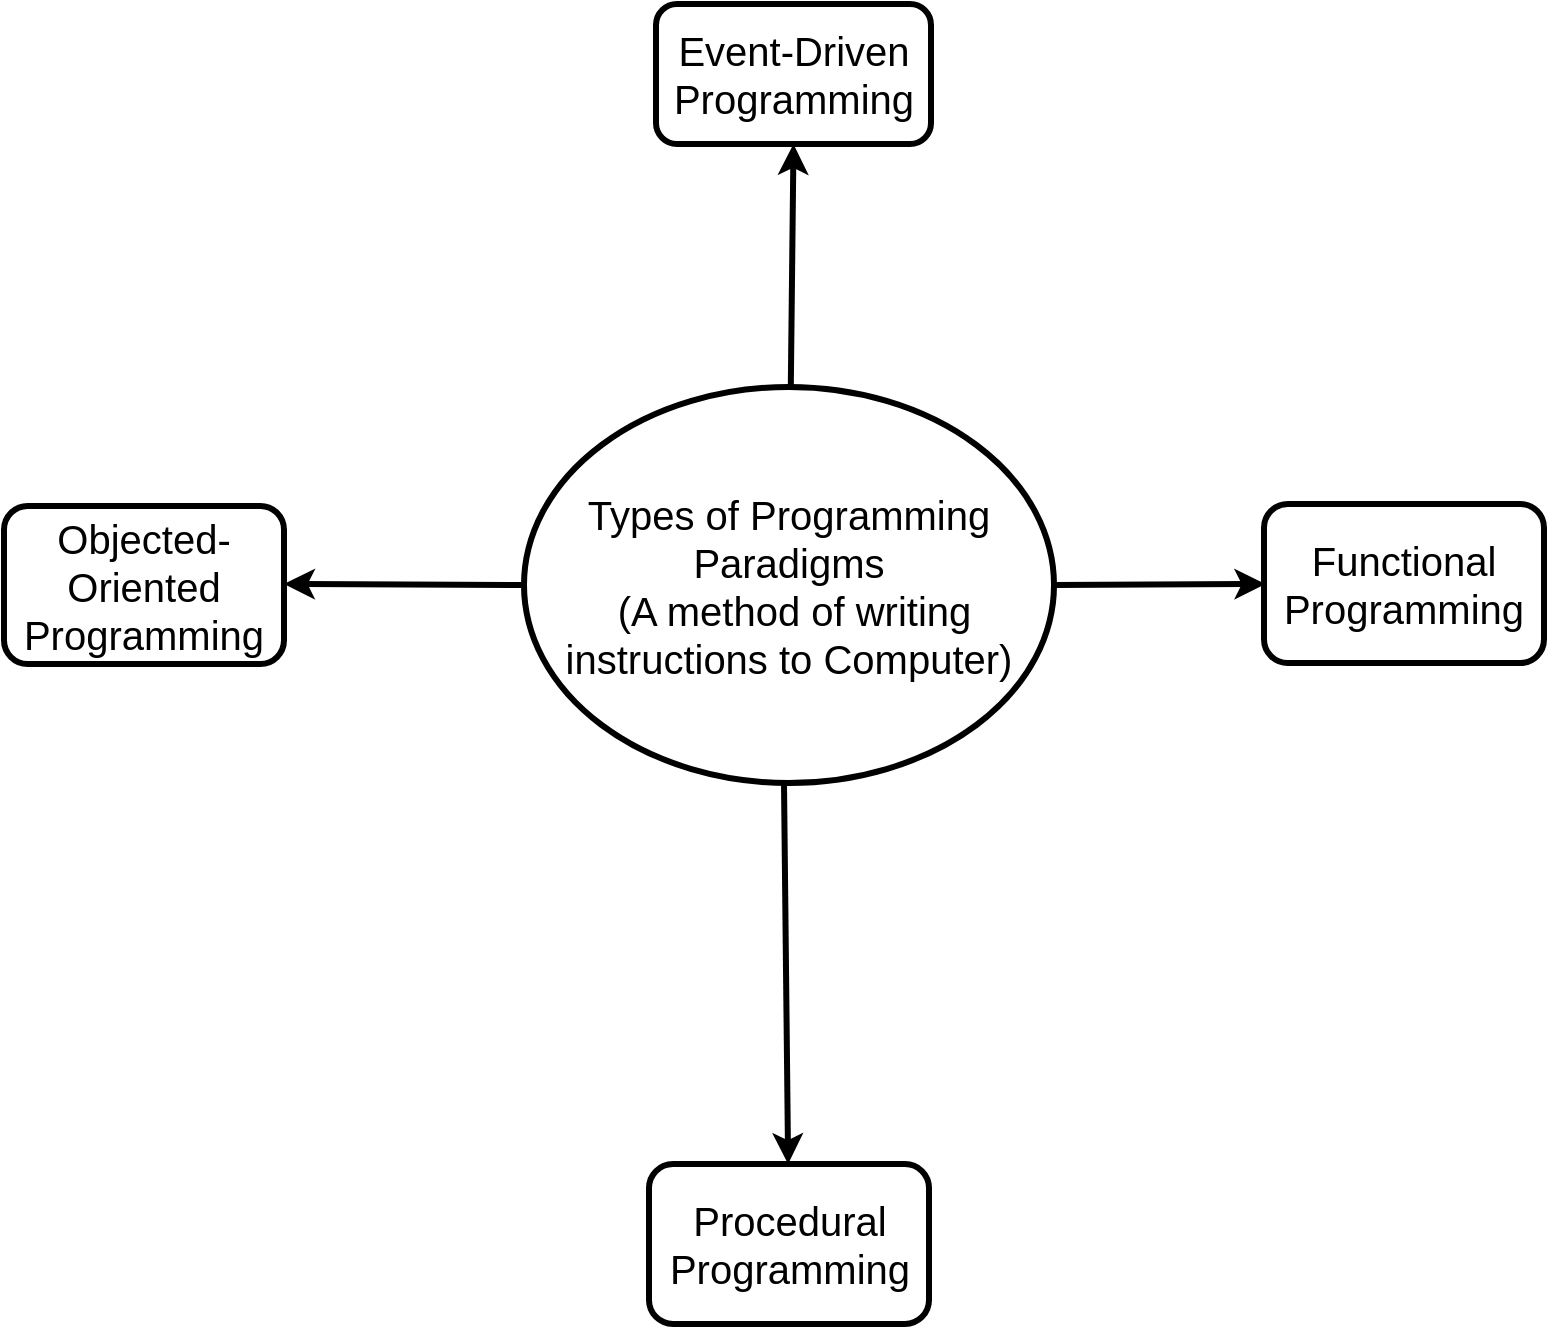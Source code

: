 <mxfile version="13.7.3" type="device"><diagram id="gyVi96bsF75zEMGFZHV0" name="Page-1"><mxGraphModel dx="510" dy="494" grid="1" gridSize="10" guides="1" tooltips="1" connect="1" arrows="1" fold="1" page="1" pageScale="1" pageWidth="850" pageHeight="1100" background="none" math="0" shadow="0"><root><mxCell id="0"/><mxCell id="1" parent="0"/><mxCell id="0EGDZpcKVXhTtbUPpRZG-3" value="&lt;font style=&quot;font-size: 20px&quot;&gt;Types of Programming Paradigms&lt;br&gt;&amp;nbsp;(A method of writing instructions to Computer)&lt;/font&gt;" style="ellipse;whiteSpace=wrap;html=1;strokeWidth=3;" parent="1" vertex="1"><mxGeometry x="290" y="451.5" width="265" height="198" as="geometry"/></mxCell><mxCell id="0EGDZpcKVXhTtbUPpRZG-4" value="" style="endArrow=classic;html=1;entryX=0.5;entryY=1;entryDx=0;entryDy=0;strokeWidth=3;" parent="1" source="0EGDZpcKVXhTtbUPpRZG-3" target="0EGDZpcKVXhTtbUPpRZG-11" edge="1"><mxGeometry width="50" height="50" relative="1" as="geometry"><mxPoint x="420" y="480" as="sourcePoint"/><mxPoint x="420" y="320" as="targetPoint"/></mxGeometry></mxCell><mxCell id="0EGDZpcKVXhTtbUPpRZG-5" value="" style="endArrow=classic;html=1;exitX=0;exitY=0.5;exitDx=0;exitDy=0;strokeWidth=3;" parent="1" source="0EGDZpcKVXhTtbUPpRZG-3" edge="1"><mxGeometry width="50" height="50" relative="1" as="geometry"><mxPoint x="300" y="550" as="sourcePoint"/><mxPoint x="170" y="550" as="targetPoint"/></mxGeometry></mxCell><mxCell id="0EGDZpcKVXhTtbUPpRZG-6" value="" style="endArrow=classic;html=1;exitX=1;exitY=0.5;exitDx=0;exitDy=0;strokeWidth=3;" parent="1" source="0EGDZpcKVXhTtbUPpRZG-3" edge="1"><mxGeometry width="50" height="50" relative="1" as="geometry"><mxPoint x="550" y="550" as="sourcePoint"/><mxPoint x="660.69" y="550" as="targetPoint"/></mxGeometry></mxCell><mxCell id="0EGDZpcKVXhTtbUPpRZG-7" value="" style="endArrow=classic;html=1;strokeWidth=3;" parent="1" target="0EGDZpcKVXhTtbUPpRZG-10" edge="1"><mxGeometry width="50" height="50" relative="1" as="geometry"><mxPoint x="420" y="650" as="sourcePoint"/><mxPoint x="420" y="780" as="targetPoint"/></mxGeometry></mxCell><mxCell id="0EGDZpcKVXhTtbUPpRZG-8" value="&lt;font style=&quot;font-size: 20px&quot;&gt;Objected-Oriented Programming&lt;/font&gt;" style="rounded=1;whiteSpace=wrap;html=1;strokeWidth=3;" parent="1" vertex="1"><mxGeometry x="30" y="511" width="140" height="79" as="geometry"/></mxCell><mxCell id="0EGDZpcKVXhTtbUPpRZG-9" value="&lt;font style=&quot;font-size: 20px&quot;&gt;Functional Programming&lt;/font&gt;" style="rounded=1;whiteSpace=wrap;html=1;strokeWidth=3;" parent="1" vertex="1"><mxGeometry x="660" y="510" width="140" height="79.5" as="geometry"/></mxCell><mxCell id="0EGDZpcKVXhTtbUPpRZG-10" value="&lt;font style=&quot;font-size: 20px&quot;&gt;Procedural Programming&lt;/font&gt;" style="rounded=1;whiteSpace=wrap;html=1;strokeWidth=3;" parent="1" vertex="1"><mxGeometry x="352.5" y="840" width="140" height="80" as="geometry"/></mxCell><mxCell id="0EGDZpcKVXhTtbUPpRZG-11" value="&lt;font style=&quot;font-size: 20px&quot;&gt;Event-Driven Programming&lt;/font&gt;" style="rounded=1;whiteSpace=wrap;html=1;strokeWidth=3;" parent="1" vertex="1"><mxGeometry x="356" y="260" width="137.5" height="70" as="geometry"/></mxCell></root></mxGraphModel></diagram></mxfile>